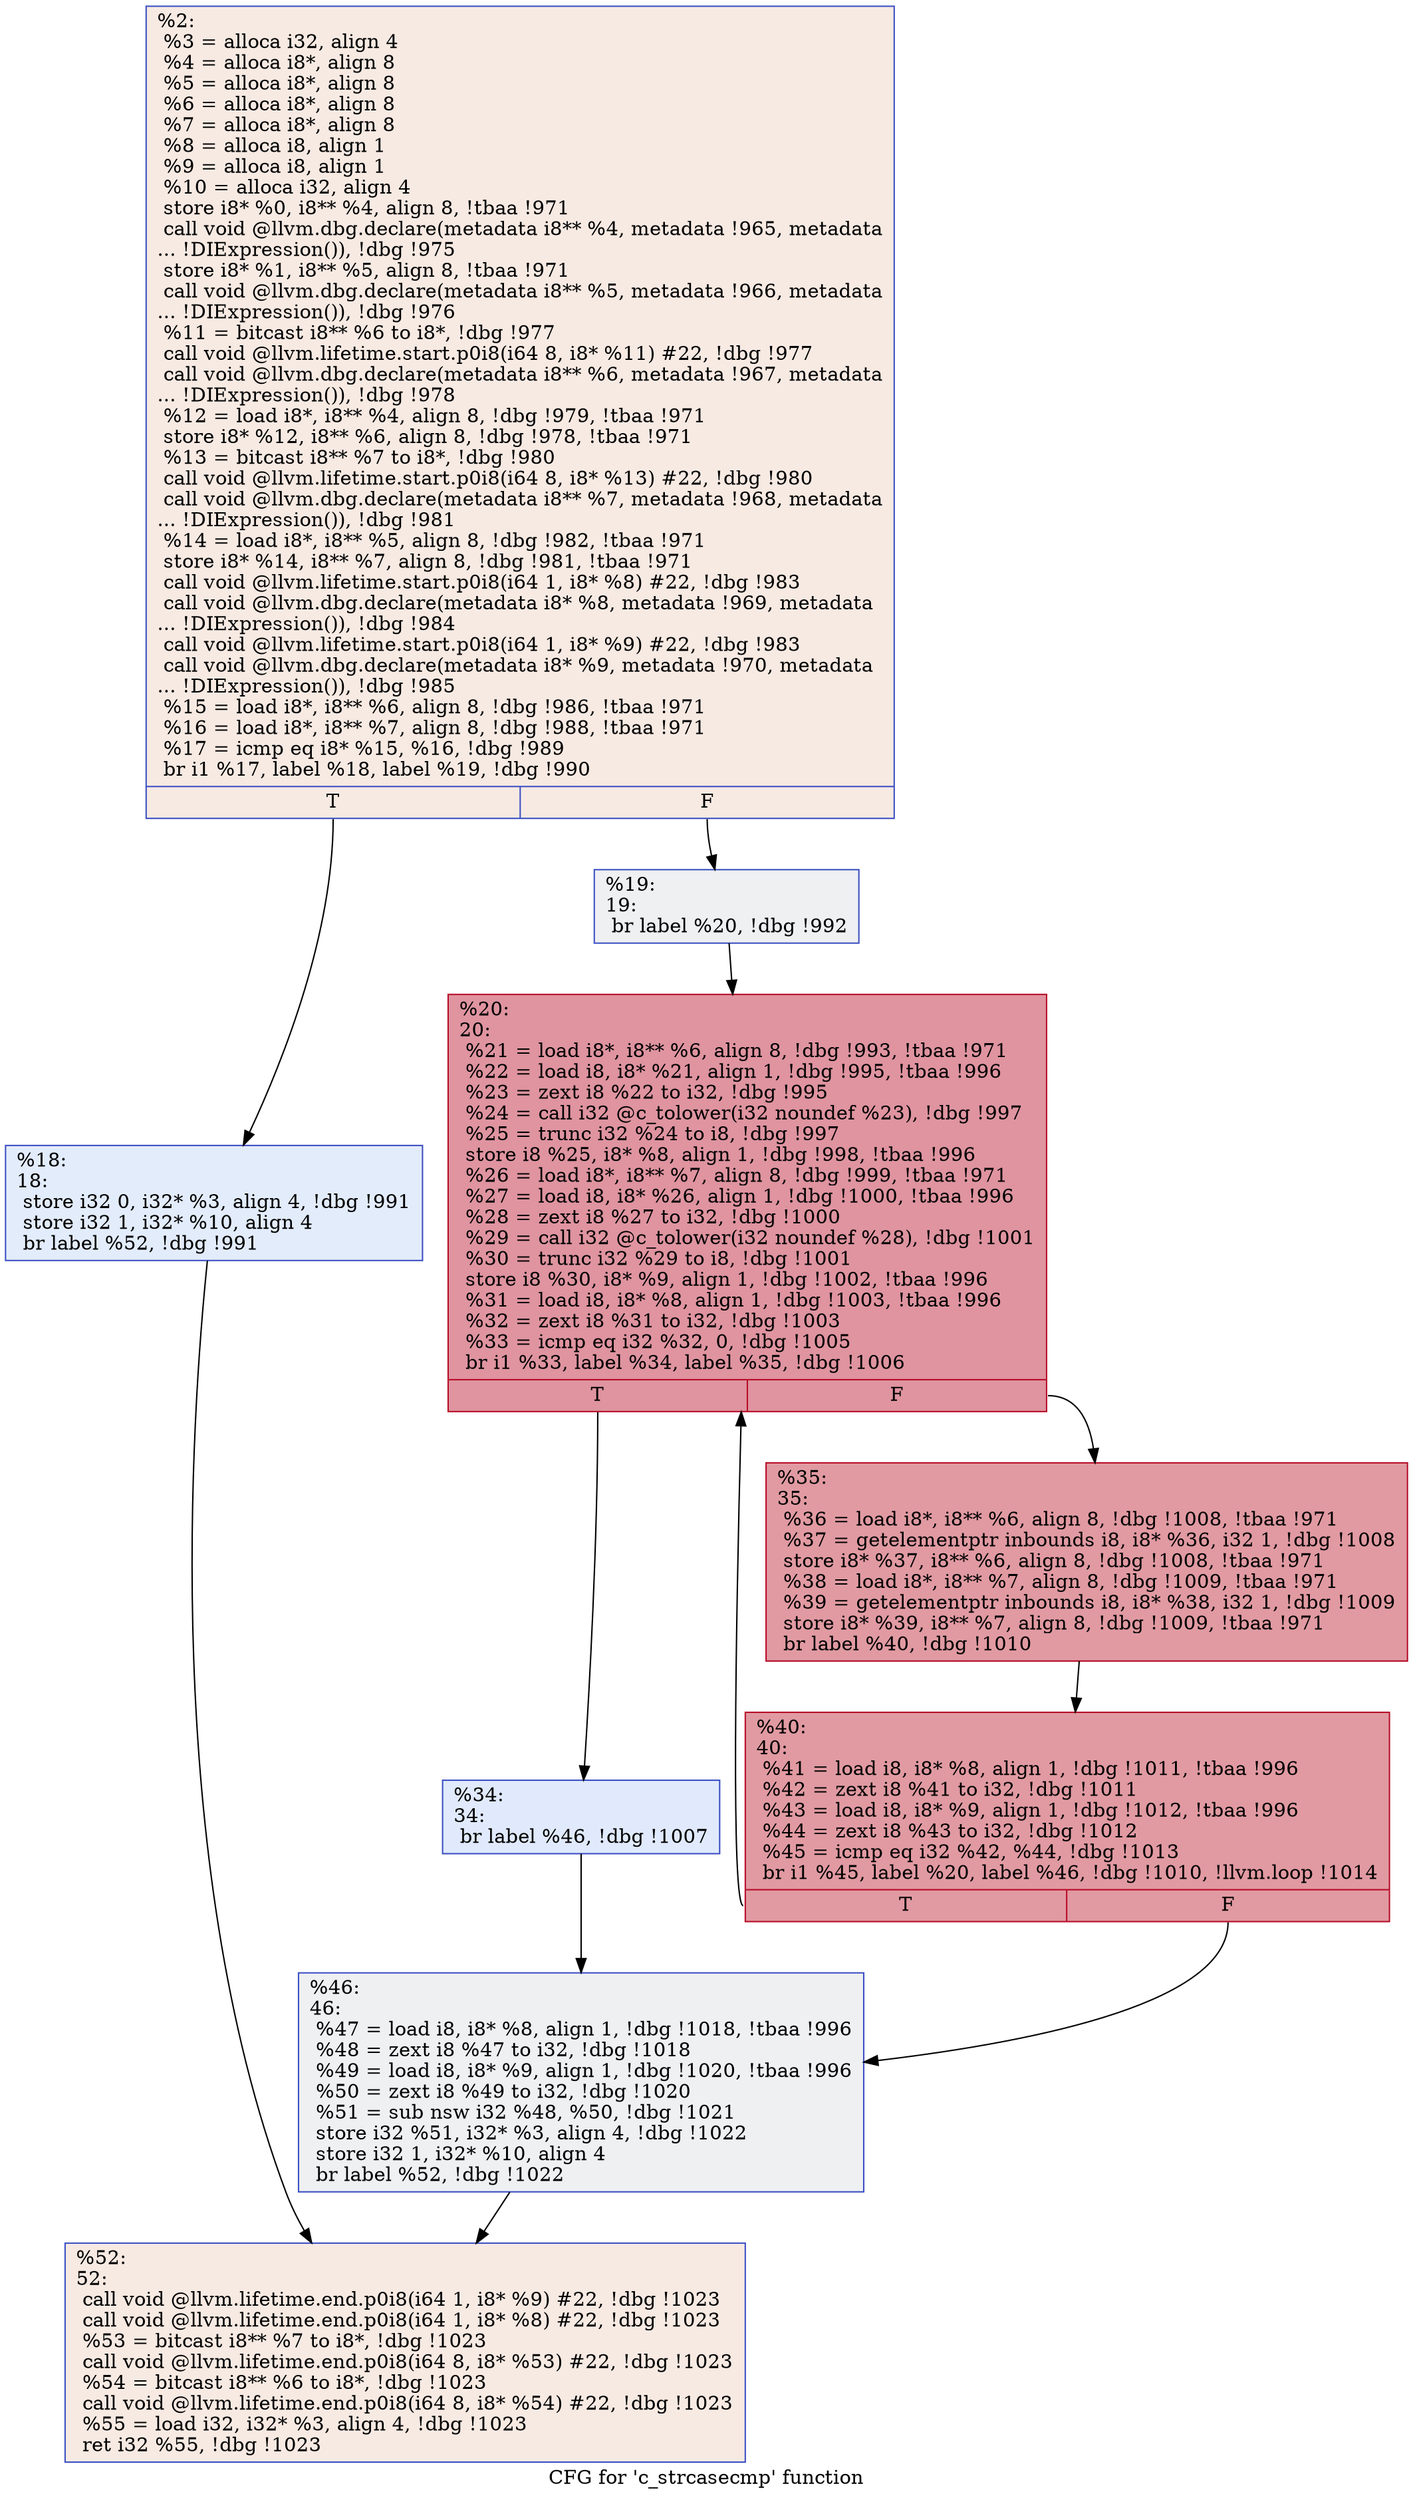 digraph "CFG for 'c_strcasecmp' function" {
	label="CFG for 'c_strcasecmp' function";

	Node0x23f2a30 [shape=record,color="#3d50c3ff", style=filled, fillcolor="#eed0c070",label="{%2:\l  %3 = alloca i32, align 4\l  %4 = alloca i8*, align 8\l  %5 = alloca i8*, align 8\l  %6 = alloca i8*, align 8\l  %7 = alloca i8*, align 8\l  %8 = alloca i8, align 1\l  %9 = alloca i8, align 1\l  %10 = alloca i32, align 4\l  store i8* %0, i8** %4, align 8, !tbaa !971\l  call void @llvm.dbg.declare(metadata i8** %4, metadata !965, metadata\l... !DIExpression()), !dbg !975\l  store i8* %1, i8** %5, align 8, !tbaa !971\l  call void @llvm.dbg.declare(metadata i8** %5, metadata !966, metadata\l... !DIExpression()), !dbg !976\l  %11 = bitcast i8** %6 to i8*, !dbg !977\l  call void @llvm.lifetime.start.p0i8(i64 8, i8* %11) #22, !dbg !977\l  call void @llvm.dbg.declare(metadata i8** %6, metadata !967, metadata\l... !DIExpression()), !dbg !978\l  %12 = load i8*, i8** %4, align 8, !dbg !979, !tbaa !971\l  store i8* %12, i8** %6, align 8, !dbg !978, !tbaa !971\l  %13 = bitcast i8** %7 to i8*, !dbg !980\l  call void @llvm.lifetime.start.p0i8(i64 8, i8* %13) #22, !dbg !980\l  call void @llvm.dbg.declare(metadata i8** %7, metadata !968, metadata\l... !DIExpression()), !dbg !981\l  %14 = load i8*, i8** %5, align 8, !dbg !982, !tbaa !971\l  store i8* %14, i8** %7, align 8, !dbg !981, !tbaa !971\l  call void @llvm.lifetime.start.p0i8(i64 1, i8* %8) #22, !dbg !983\l  call void @llvm.dbg.declare(metadata i8* %8, metadata !969, metadata\l... !DIExpression()), !dbg !984\l  call void @llvm.lifetime.start.p0i8(i64 1, i8* %9) #22, !dbg !983\l  call void @llvm.dbg.declare(metadata i8* %9, metadata !970, metadata\l... !DIExpression()), !dbg !985\l  %15 = load i8*, i8** %6, align 8, !dbg !986, !tbaa !971\l  %16 = load i8*, i8** %7, align 8, !dbg !988, !tbaa !971\l  %17 = icmp eq i8* %15, %16, !dbg !989\l  br i1 %17, label %18, label %19, !dbg !990\l|{<s0>T|<s1>F}}"];
	Node0x23f2a30:s0 -> Node0x23f2a80;
	Node0x23f2a30:s1 -> Node0x23f2ad0;
	Node0x23f2a80 [shape=record,color="#3d50c3ff", style=filled, fillcolor="#bfd3f670",label="{%18:\l18:                                               \l  store i32 0, i32* %3, align 4, !dbg !991\l  store i32 1, i32* %10, align 4\l  br label %52, !dbg !991\l}"];
	Node0x23f2a80 -> Node0x23f2cb0;
	Node0x23f2ad0 [shape=record,color="#3d50c3ff", style=filled, fillcolor="#d9dce170",label="{%19:\l19:                                               \l  br label %20, !dbg !992\l}"];
	Node0x23f2ad0 -> Node0x23f2b20;
	Node0x23f2b20 [shape=record,color="#b70d28ff", style=filled, fillcolor="#b70d2870",label="{%20:\l20:                                               \l  %21 = load i8*, i8** %6, align 8, !dbg !993, !tbaa !971\l  %22 = load i8, i8* %21, align 1, !dbg !995, !tbaa !996\l  %23 = zext i8 %22 to i32, !dbg !995\l  %24 = call i32 @c_tolower(i32 noundef %23), !dbg !997\l  %25 = trunc i32 %24 to i8, !dbg !997\l  store i8 %25, i8* %8, align 1, !dbg !998, !tbaa !996\l  %26 = load i8*, i8** %7, align 8, !dbg !999, !tbaa !971\l  %27 = load i8, i8* %26, align 1, !dbg !1000, !tbaa !996\l  %28 = zext i8 %27 to i32, !dbg !1000\l  %29 = call i32 @c_tolower(i32 noundef %28), !dbg !1001\l  %30 = trunc i32 %29 to i8, !dbg !1001\l  store i8 %30, i8* %9, align 1, !dbg !1002, !tbaa !996\l  %31 = load i8, i8* %8, align 1, !dbg !1003, !tbaa !996\l  %32 = zext i8 %31 to i32, !dbg !1003\l  %33 = icmp eq i32 %32, 0, !dbg !1005\l  br i1 %33, label %34, label %35, !dbg !1006\l|{<s0>T|<s1>F}}"];
	Node0x23f2b20:s0 -> Node0x23f2b70;
	Node0x23f2b20:s1 -> Node0x23f2bc0;
	Node0x23f2b70 [shape=record,color="#3d50c3ff", style=filled, fillcolor="#b9d0f970",label="{%34:\l34:                                               \l  br label %46, !dbg !1007\l}"];
	Node0x23f2b70 -> Node0x23f2c60;
	Node0x23f2bc0 [shape=record,color="#b70d28ff", style=filled, fillcolor="#bb1b2c70",label="{%35:\l35:                                               \l  %36 = load i8*, i8** %6, align 8, !dbg !1008, !tbaa !971\l  %37 = getelementptr inbounds i8, i8* %36, i32 1, !dbg !1008\l  store i8* %37, i8** %6, align 8, !dbg !1008, !tbaa !971\l  %38 = load i8*, i8** %7, align 8, !dbg !1009, !tbaa !971\l  %39 = getelementptr inbounds i8, i8* %38, i32 1, !dbg !1009\l  store i8* %39, i8** %7, align 8, !dbg !1009, !tbaa !971\l  br label %40, !dbg !1010\l}"];
	Node0x23f2bc0 -> Node0x23f2c10;
	Node0x23f2c10 [shape=record,color="#b70d28ff", style=filled, fillcolor="#bb1b2c70",label="{%40:\l40:                                               \l  %41 = load i8, i8* %8, align 1, !dbg !1011, !tbaa !996\l  %42 = zext i8 %41 to i32, !dbg !1011\l  %43 = load i8, i8* %9, align 1, !dbg !1012, !tbaa !996\l  %44 = zext i8 %43 to i32, !dbg !1012\l  %45 = icmp eq i32 %42, %44, !dbg !1013\l  br i1 %45, label %20, label %46, !dbg !1010, !llvm.loop !1014\l|{<s0>T|<s1>F}}"];
	Node0x23f2c10:s0 -> Node0x23f2b20;
	Node0x23f2c10:s1 -> Node0x23f2c60;
	Node0x23f2c60 [shape=record,color="#3d50c3ff", style=filled, fillcolor="#d9dce170",label="{%46:\l46:                                               \l  %47 = load i8, i8* %8, align 1, !dbg !1018, !tbaa !996\l  %48 = zext i8 %47 to i32, !dbg !1018\l  %49 = load i8, i8* %9, align 1, !dbg !1020, !tbaa !996\l  %50 = zext i8 %49 to i32, !dbg !1020\l  %51 = sub nsw i32 %48, %50, !dbg !1021\l  store i32 %51, i32* %3, align 4, !dbg !1022\l  store i32 1, i32* %10, align 4\l  br label %52, !dbg !1022\l}"];
	Node0x23f2c60 -> Node0x23f2cb0;
	Node0x23f2cb0 [shape=record,color="#3d50c3ff", style=filled, fillcolor="#eed0c070",label="{%52:\l52:                                               \l  call void @llvm.lifetime.end.p0i8(i64 1, i8* %9) #22, !dbg !1023\l  call void @llvm.lifetime.end.p0i8(i64 1, i8* %8) #22, !dbg !1023\l  %53 = bitcast i8** %7 to i8*, !dbg !1023\l  call void @llvm.lifetime.end.p0i8(i64 8, i8* %53) #22, !dbg !1023\l  %54 = bitcast i8** %6 to i8*, !dbg !1023\l  call void @llvm.lifetime.end.p0i8(i64 8, i8* %54) #22, !dbg !1023\l  %55 = load i32, i32* %3, align 4, !dbg !1023\l  ret i32 %55, !dbg !1023\l}"];
}
